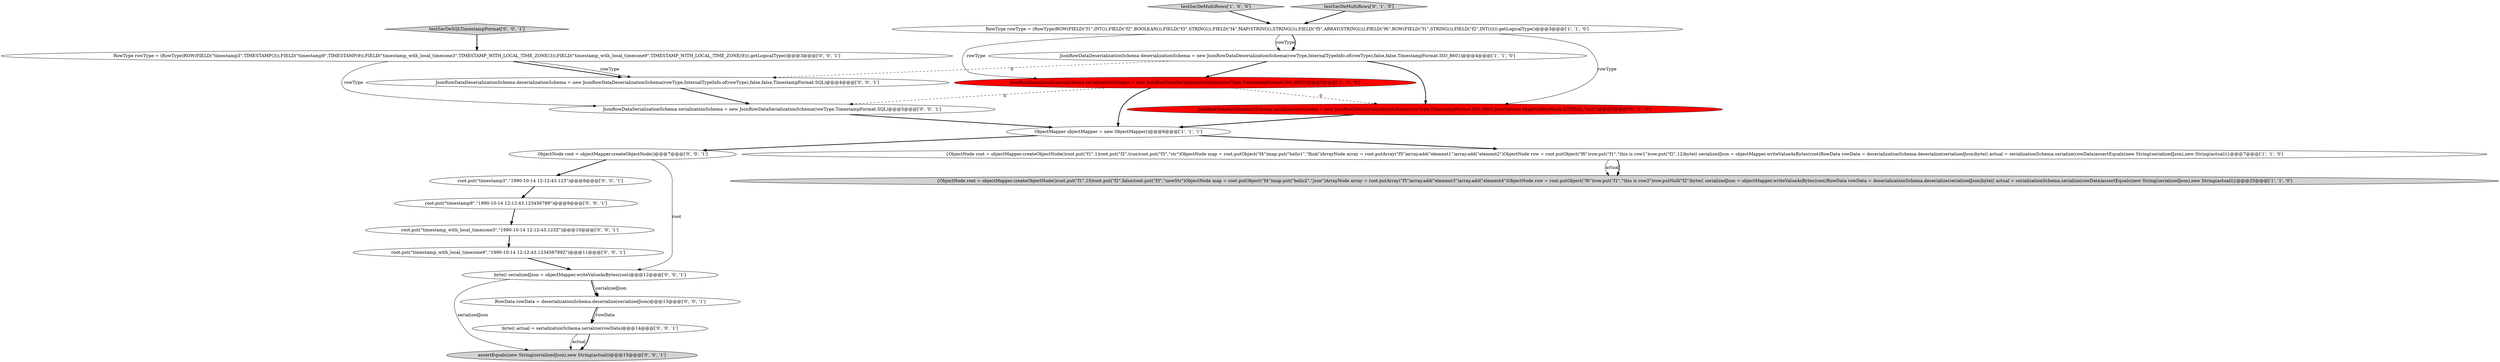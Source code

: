 digraph {
9 [style = filled, label = "ObjectNode root = objectMapper.createObjectNode()@@@7@@@['0', '0', '1']", fillcolor = white, shape = ellipse image = "AAA0AAABBB3BBB"];
3 [style = filled, label = "{ObjectNode root = objectMapper.createObjectNode()root.put(\"f1\",1)root.put(\"f2\",true)root.put(\"f3\",\"str\")ObjectNode map = root.putObject(\"f4\")map.put(\"hello1\",\"flink\")ArrayNode array = root.putArray(\"f5\")array.add(\"element1\")array.add(\"element2\")ObjectNode row = root.putObject(\"f6\")row.put(\"f1\",\"this is row1\")row.put(\"f2\",12)byte(( serializedJson = objectMapper.writeValueAsBytes(root)RowData rowData = deserializationSchema.deserialize(serializedJson)byte(( actual = serializationSchema.serialize(rowData)assertEquals(new String(serializedJson),new String(actual))}@@@7@@@['1', '1', '0']", fillcolor = white, shape = ellipse image = "AAA0AAABBB1BBB"];
1 [style = filled, label = "testSerDeMultiRows['1', '0', '0']", fillcolor = lightgray, shape = diamond image = "AAA0AAABBB1BBB"];
13 [style = filled, label = "JsonRowDataSerializationSchema serializationSchema = new JsonRowDataSerializationSchema(rowType,TimestampFormat.SQL)@@@5@@@['0', '0', '1']", fillcolor = white, shape = ellipse image = "AAA0AAABBB3BBB"];
14 [style = filled, label = "testSerDeSQLTimestampFormat['0', '0', '1']", fillcolor = lightgray, shape = diamond image = "AAA0AAABBB3BBB"];
0 [style = filled, label = "RowType rowType = (RowType)ROW(FIELD(\"f1\",INT()),FIELD(\"f2\",BOOLEAN()),FIELD(\"f3\",STRING()),FIELD(\"f4\",MAP(STRING(),STRING())),FIELD(\"f5\",ARRAY(STRING())),FIELD(\"f6\",ROW(FIELD(\"f1\",STRING()),FIELD(\"f2\",INT())))).getLogicalType()@@@3@@@['1', '1', '0']", fillcolor = white, shape = ellipse image = "AAA0AAABBB1BBB"];
2 [style = filled, label = "JsonRowDataSerializationSchema serializationSchema = new JsonRowDataSerializationSchema(rowType,TimestampFormat.ISO_8601)@@@5@@@['1', '0', '0']", fillcolor = red, shape = ellipse image = "AAA1AAABBB1BBB"];
20 [style = filled, label = "assertEquals(new String(serializedJson),new String(actual))@@@15@@@['0', '0', '1']", fillcolor = lightgray, shape = ellipse image = "AAA0AAABBB3BBB"];
12 [style = filled, label = "root.put(\"timestamp9\",\"1990-10-14 12:12:43.123456789\")@@@9@@@['0', '0', '1']", fillcolor = white, shape = ellipse image = "AAA0AAABBB3BBB"];
16 [style = filled, label = "byte(( actual = serializationSchema.serialize(rowData)@@@14@@@['0', '0', '1']", fillcolor = white, shape = ellipse image = "AAA0AAABBB3BBB"];
21 [style = filled, label = "root.put(\"timestamp_with_local_timezone9\",\"1990-10-14 12:12:43.123456789Z\")@@@11@@@['0', '0', '1']", fillcolor = white, shape = ellipse image = "AAA0AAABBB3BBB"];
4 [style = filled, label = "{ObjectNode root = objectMapper.createObjectNode()root.put(\"f1\",10)root.put(\"f2\",false)root.put(\"f3\",\"newStr\")ObjectNode map = root.putObject(\"f4\")map.put(\"hello2\",\"json\")ArrayNode array = root.putArray(\"f5\")array.add(\"element3\")array.add(\"element4\")ObjectNode row = root.putObject(\"f6\")row.put(\"f1\",\"this is row2\")row.putNull(\"f2\")byte(( serializedJson = objectMapper.writeValueAsBytes(root)RowData rowData = deserializationSchema.deserialize(serializedJson)byte(( actual = serializationSchema.serialize(rowData)assertEquals(new String(serializedJson),new String(actual))}@@@25@@@['1', '1', '0']", fillcolor = lightgray, shape = ellipse image = "AAA0AAABBB1BBB"];
5 [style = filled, label = "JsonRowDataDeserializationSchema deserializationSchema = new JsonRowDataDeserializationSchema(rowType,InternalTypeInfo.of(rowType),false,false,TimestampFormat.ISO_8601)@@@4@@@['1', '1', '0']", fillcolor = white, shape = ellipse image = "AAA0AAABBB1BBB"];
8 [style = filled, label = "testSerDeMultiRows['0', '1', '0']", fillcolor = lightgray, shape = diamond image = "AAA0AAABBB2BBB"];
19 [style = filled, label = "RowData rowData = deserializationSchema.deserialize(serializedJson)@@@13@@@['0', '0', '1']", fillcolor = white, shape = ellipse image = "AAA0AAABBB3BBB"];
15 [style = filled, label = "RowType rowType = (RowType)ROW(FIELD(\"timestamp3\",TIMESTAMP(3)),FIELD(\"timestamp9\",TIMESTAMP(9)),FIELD(\"timestamp_with_local_timezone3\",TIMESTAMP_WITH_LOCAL_TIME_ZONE(3)),FIELD(\"timestamp_with_local_timezone9\",TIMESTAMP_WITH_LOCAL_TIME_ZONE(9))).getLogicalType()@@@3@@@['0', '0', '1']", fillcolor = white, shape = ellipse image = "AAA0AAABBB3BBB"];
6 [style = filled, label = "ObjectMapper objectMapper = new ObjectMapper()@@@6@@@['1', '1', '1']", fillcolor = white, shape = ellipse image = "AAA0AAABBB1BBB"];
10 [style = filled, label = "JsonRowDataDeserializationSchema deserializationSchema = new JsonRowDataDeserializationSchema(rowType,InternalTypeInfo.of(rowType),false,false,TimestampFormat.SQL)@@@4@@@['0', '0', '1']", fillcolor = white, shape = ellipse image = "AAA0AAABBB3BBB"];
11 [style = filled, label = "root.put(\"timestamp_with_local_timezone3\",\"1990-10-14 12:12:43.123Z\")@@@10@@@['0', '0', '1']", fillcolor = white, shape = ellipse image = "AAA0AAABBB3BBB"];
7 [style = filled, label = "JsonRowDataSerializationSchema serializationSchema = new JsonRowDataSerializationSchema(rowType,TimestampFormat.ISO_8601,JsonOptions.MapNullKeyMode.LITERAL,\"null\")@@@5@@@['0', '1', '0']", fillcolor = red, shape = ellipse image = "AAA1AAABBB2BBB"];
17 [style = filled, label = "root.put(\"timestamp3\",\"1990-10-14 12:12:43.123\")@@@8@@@['0', '0', '1']", fillcolor = white, shape = ellipse image = "AAA0AAABBB3BBB"];
18 [style = filled, label = "byte(( serializedJson = objectMapper.writeValueAsBytes(root)@@@12@@@['0', '0', '1']", fillcolor = white, shape = ellipse image = "AAA0AAABBB3BBB"];
6->3 [style = bold, label=""];
15->10 [style = bold, label=""];
9->18 [style = solid, label="root"];
0->7 [style = solid, label="rowType"];
2->6 [style = bold, label=""];
11->21 [style = bold, label=""];
12->11 [style = bold, label=""];
18->19 [style = bold, label=""];
9->17 [style = bold, label=""];
3->4 [style = solid, label="actual"];
0->2 [style = solid, label="rowType"];
0->5 [style = solid, label="rowType"];
15->13 [style = solid, label="rowType"];
1->0 [style = bold, label=""];
2->7 [style = dashed, label="0"];
18->19 [style = solid, label="serializedJson"];
3->4 [style = bold, label=""];
21->18 [style = bold, label=""];
19->16 [style = bold, label=""];
8->0 [style = bold, label=""];
5->2 [style = bold, label=""];
17->12 [style = bold, label=""];
10->13 [style = bold, label=""];
5->10 [style = dashed, label="0"];
2->13 [style = dashed, label="0"];
18->20 [style = solid, label="serializedJson"];
7->6 [style = bold, label=""];
16->20 [style = solid, label="actual"];
5->7 [style = bold, label=""];
14->15 [style = bold, label=""];
19->16 [style = solid, label="rowData"];
13->6 [style = bold, label=""];
6->9 [style = bold, label=""];
16->20 [style = bold, label=""];
15->10 [style = solid, label="rowType"];
0->5 [style = bold, label=""];
}

